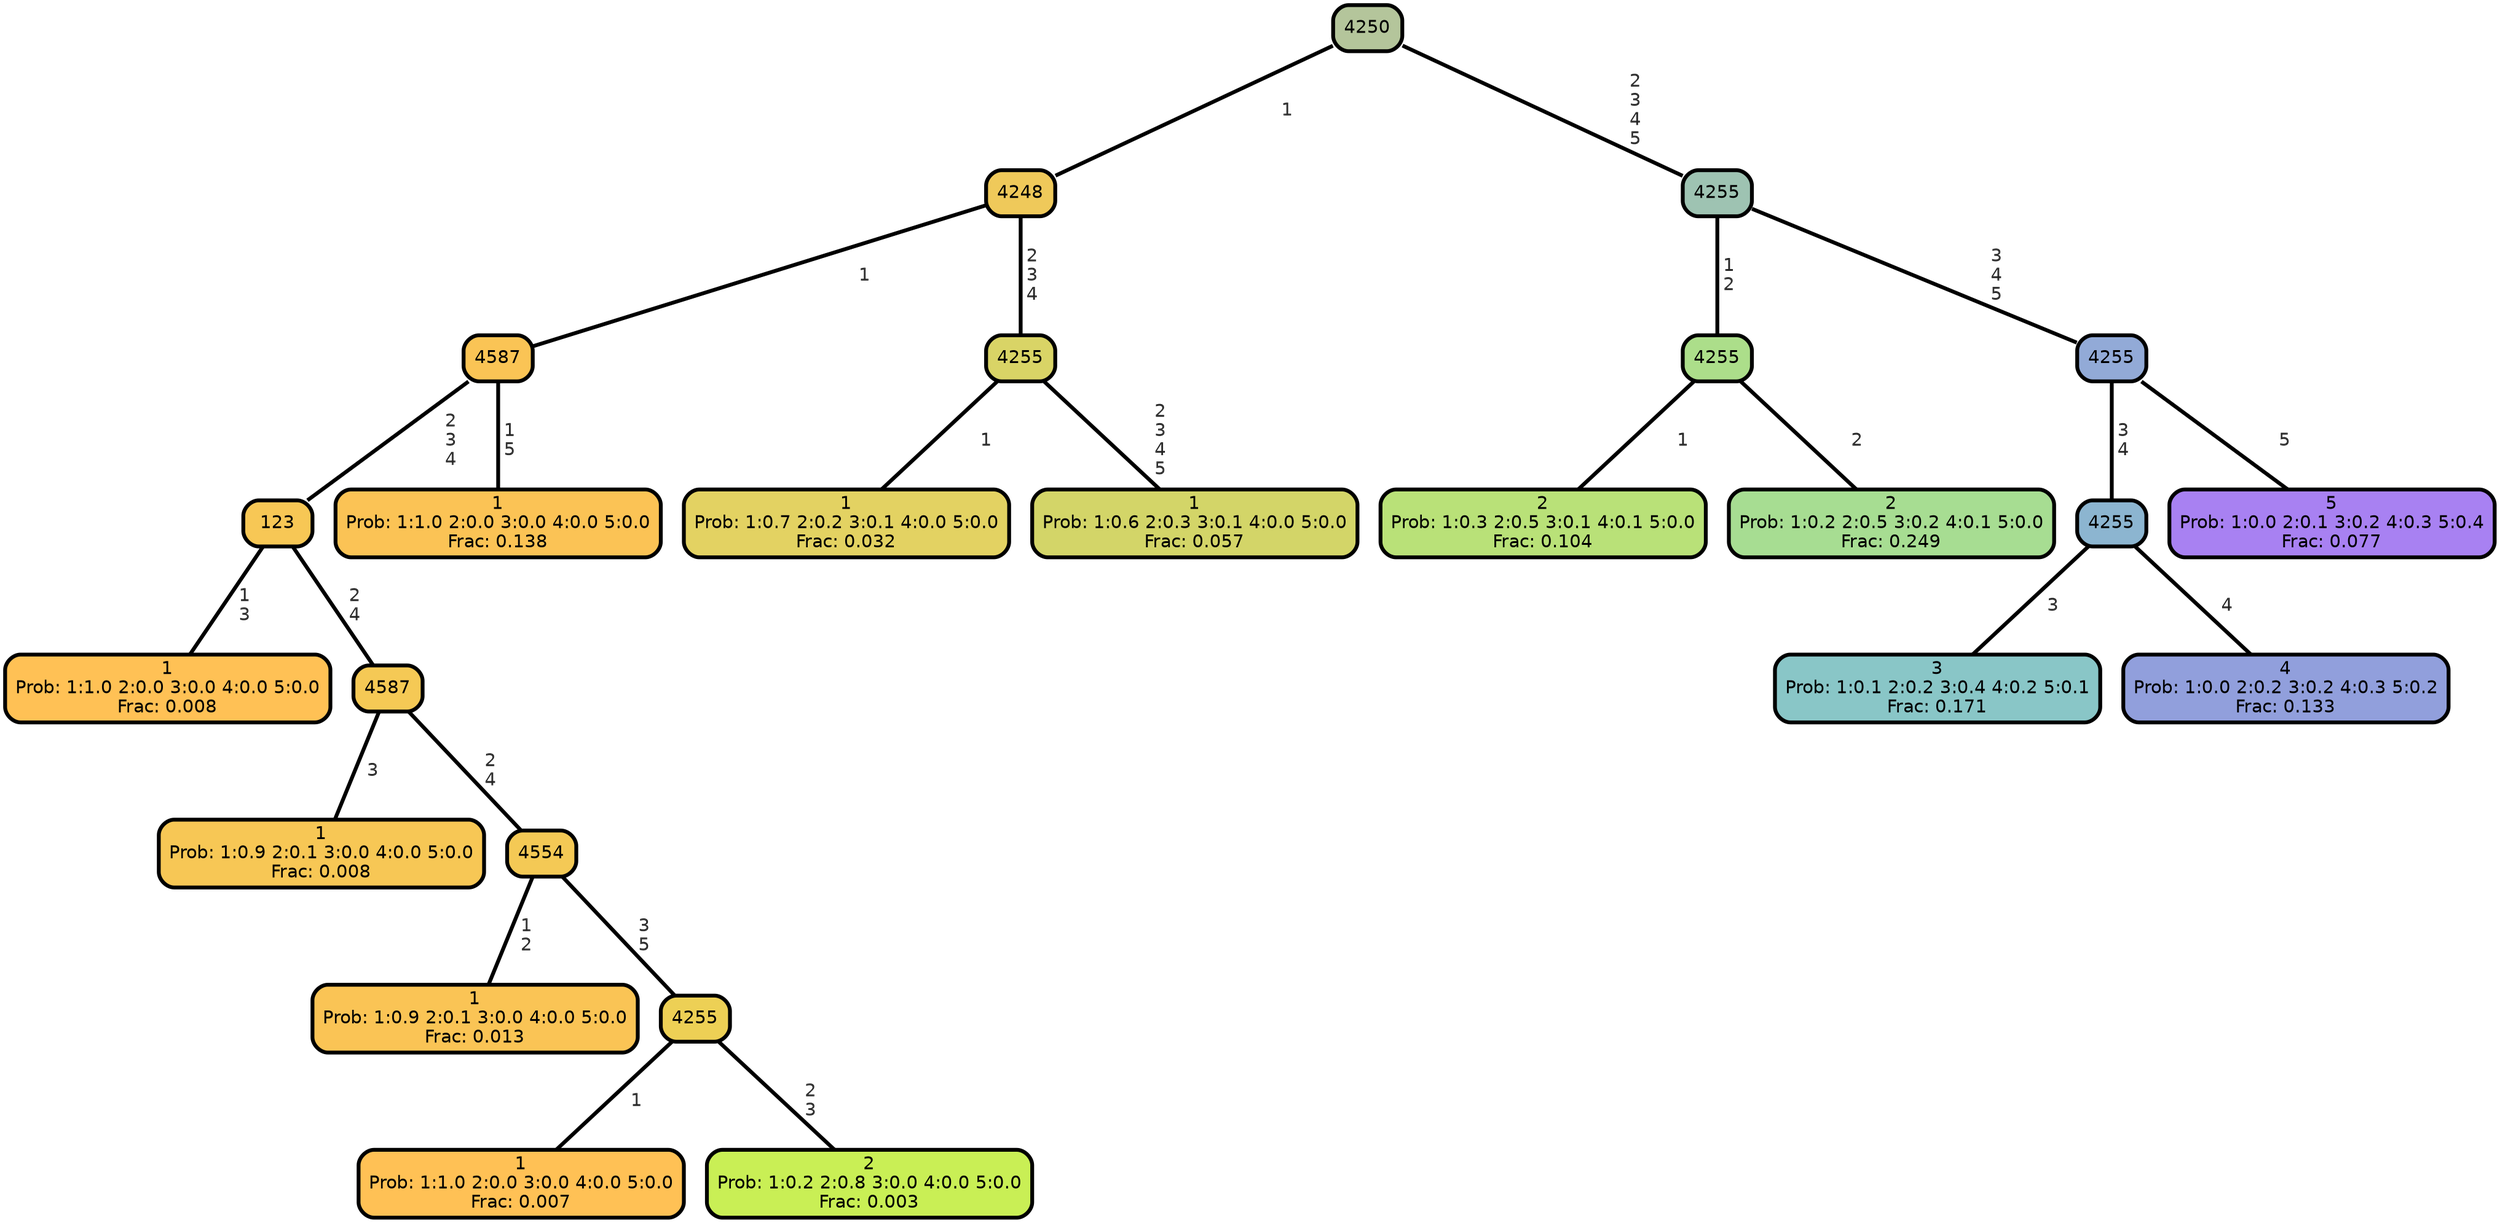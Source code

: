 graph Tree {
node [shape=box, style="filled, rounded",color="black",penwidth="3",fontcolor="black",                 fontname=helvetica] ;
graph [ranksep="0 equally", splines=straight,                 bgcolor=transparent, dpi=200] ;
edge [fontname=helvetica, fontweight=bold,fontcolor=grey14,color=black] ;
0 [label="1
Prob: 1:1.0 2:0.0 3:0.0 4:0.0 5:0.0
Frac: 0.008", fillcolor="#ffc155"] ;
1 [label="123", fillcolor="#f7c755"] ;
2 [label="1
Prob: 1:0.9 2:0.1 3:0.0 4:0.0 5:0.0
Frac: 0.008", fillcolor="#f7c755"] ;
3 [label="4587", fillcolor="#f5c955"] ;
4 [label="1
Prob: 1:0.9 2:0.1 3:0.0 4:0.0 5:0.0
Frac: 0.013", fillcolor="#fac455"] ;
5 [label="4554", fillcolor="#f4c955"] ;
6 [label="1
Prob: 1:1.0 2:0.0 3:0.0 4:0.0 5:0.0
Frac: 0.007", fillcolor="#ffc155"] ;
7 [label="4255", fillcolor="#edd055"] ;
8 [label="2
Prob: 1:0.2 2:0.8 3:0.0 4:0.0 5:0.0
Frac: 0.003", fillcolor="#c9ef55"] ;
9 [label="4587", fillcolor="#fac455"] ;
10 [label="1
Prob: 1:1.0 2:0.0 3:0.0 4:0.0 5:0.0
Frac: 0.138", fillcolor="#fbc355"] ;
11 [label="4248", fillcolor="#efc95a"] ;
12 [label="1
Prob: 1:0.7 2:0.2 3:0.1 4:0.0 5:0.0
Frac: 0.032", fillcolor="#e3d262"] ;
13 [label="4255", fillcolor="#d9d466"] ;
14 [label="1
Prob: 1:0.6 2:0.3 3:0.1 4:0.0 5:0.0
Frac: 0.057", fillcolor="#d3d568"] ;
15 [label="4250", fillcolor="#b4c59b"] ;
16 [label="2
Prob: 1:0.3 2:0.5 3:0.1 4:0.1 5:0.0
Frac: 0.104", fillcolor="#b9e178"] ;
17 [label="4255", fillcolor="#acde8a"] ;
18 [label="2
Prob: 1:0.2 2:0.5 3:0.2 4:0.1 5:0.0
Frac: 0.249", fillcolor="#a7dd92"] ;
19 [label="4255", fillcolor="#9ec3b2"] ;
20 [label="3
Prob: 1:0.1 2:0.2 3:0.4 4:0.2 5:0.1
Frac: 0.171", fillcolor="#89c6c7"] ;
21 [label="4255", fillcolor="#8cb5d0"] ;
22 [label="4
Prob: 1:0.0 2:0.2 3:0.2 4:0.3 5:0.2
Frac: 0.133", fillcolor="#919fdc"] ;
23 [label="4255", fillcolor="#92aad7"] ;
24 [label="5
Prob: 1:0.0 2:0.1 3:0.2 4:0.3 5:0.4
Frac: 0.077", fillcolor="#a881f2"] ;
1 -- 0 [label=" 1\n 3",penwidth=3] ;
1 -- 3 [label=" 2\n 4",penwidth=3] ;
3 -- 2 [label=" 3",penwidth=3] ;
3 -- 5 [label=" 2\n 4",penwidth=3] ;
5 -- 4 [label=" 1\n 2",penwidth=3] ;
5 -- 7 [label=" 3\n 5",penwidth=3] ;
7 -- 6 [label=" 1",penwidth=3] ;
7 -- 8 [label=" 2\n 3",penwidth=3] ;
9 -- 1 [label=" 2\n 3\n 4",penwidth=3] ;
9 -- 10 [label=" 1\n 5",penwidth=3] ;
11 -- 9 [label=" 1",penwidth=3] ;
11 -- 13 [label=" 2\n 3\n 4",penwidth=3] ;
13 -- 12 [label=" 1",penwidth=3] ;
13 -- 14 [label=" 2\n 3\n 4\n 5",penwidth=3] ;
15 -- 11 [label=" 1",penwidth=3] ;
15 -- 19 [label=" 2\n 3\n 4\n 5",penwidth=3] ;
17 -- 16 [label=" 1",penwidth=3] ;
17 -- 18 [label=" 2",penwidth=3] ;
19 -- 17 [label=" 1\n 2",penwidth=3] ;
19 -- 23 [label=" 3\n 4\n 5",penwidth=3] ;
21 -- 20 [label=" 3",penwidth=3] ;
21 -- 22 [label=" 4",penwidth=3] ;
23 -- 21 [label=" 3\n 4",penwidth=3] ;
23 -- 24 [label=" 5",penwidth=3] ;
{rank = same;}}